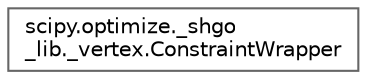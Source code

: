 digraph "Graphical Class Hierarchy"
{
 // LATEX_PDF_SIZE
  bgcolor="transparent";
  edge [fontname=Helvetica,fontsize=10,labelfontname=Helvetica,labelfontsize=10];
  node [fontname=Helvetica,fontsize=10,shape=box,height=0.2,width=0.4];
  rankdir="LR";
  Node0 [id="Node000000",label="scipy.optimize._shgo\l_lib._vertex.ConstraintWrapper",height=0.2,width=0.4,color="grey40", fillcolor="white", style="filled",URL="$d9/d54/classscipy_1_1optimize_1_1__shgo__lib_1_1__vertex_1_1ConstraintWrapper.html",tooltip=" "];
}
